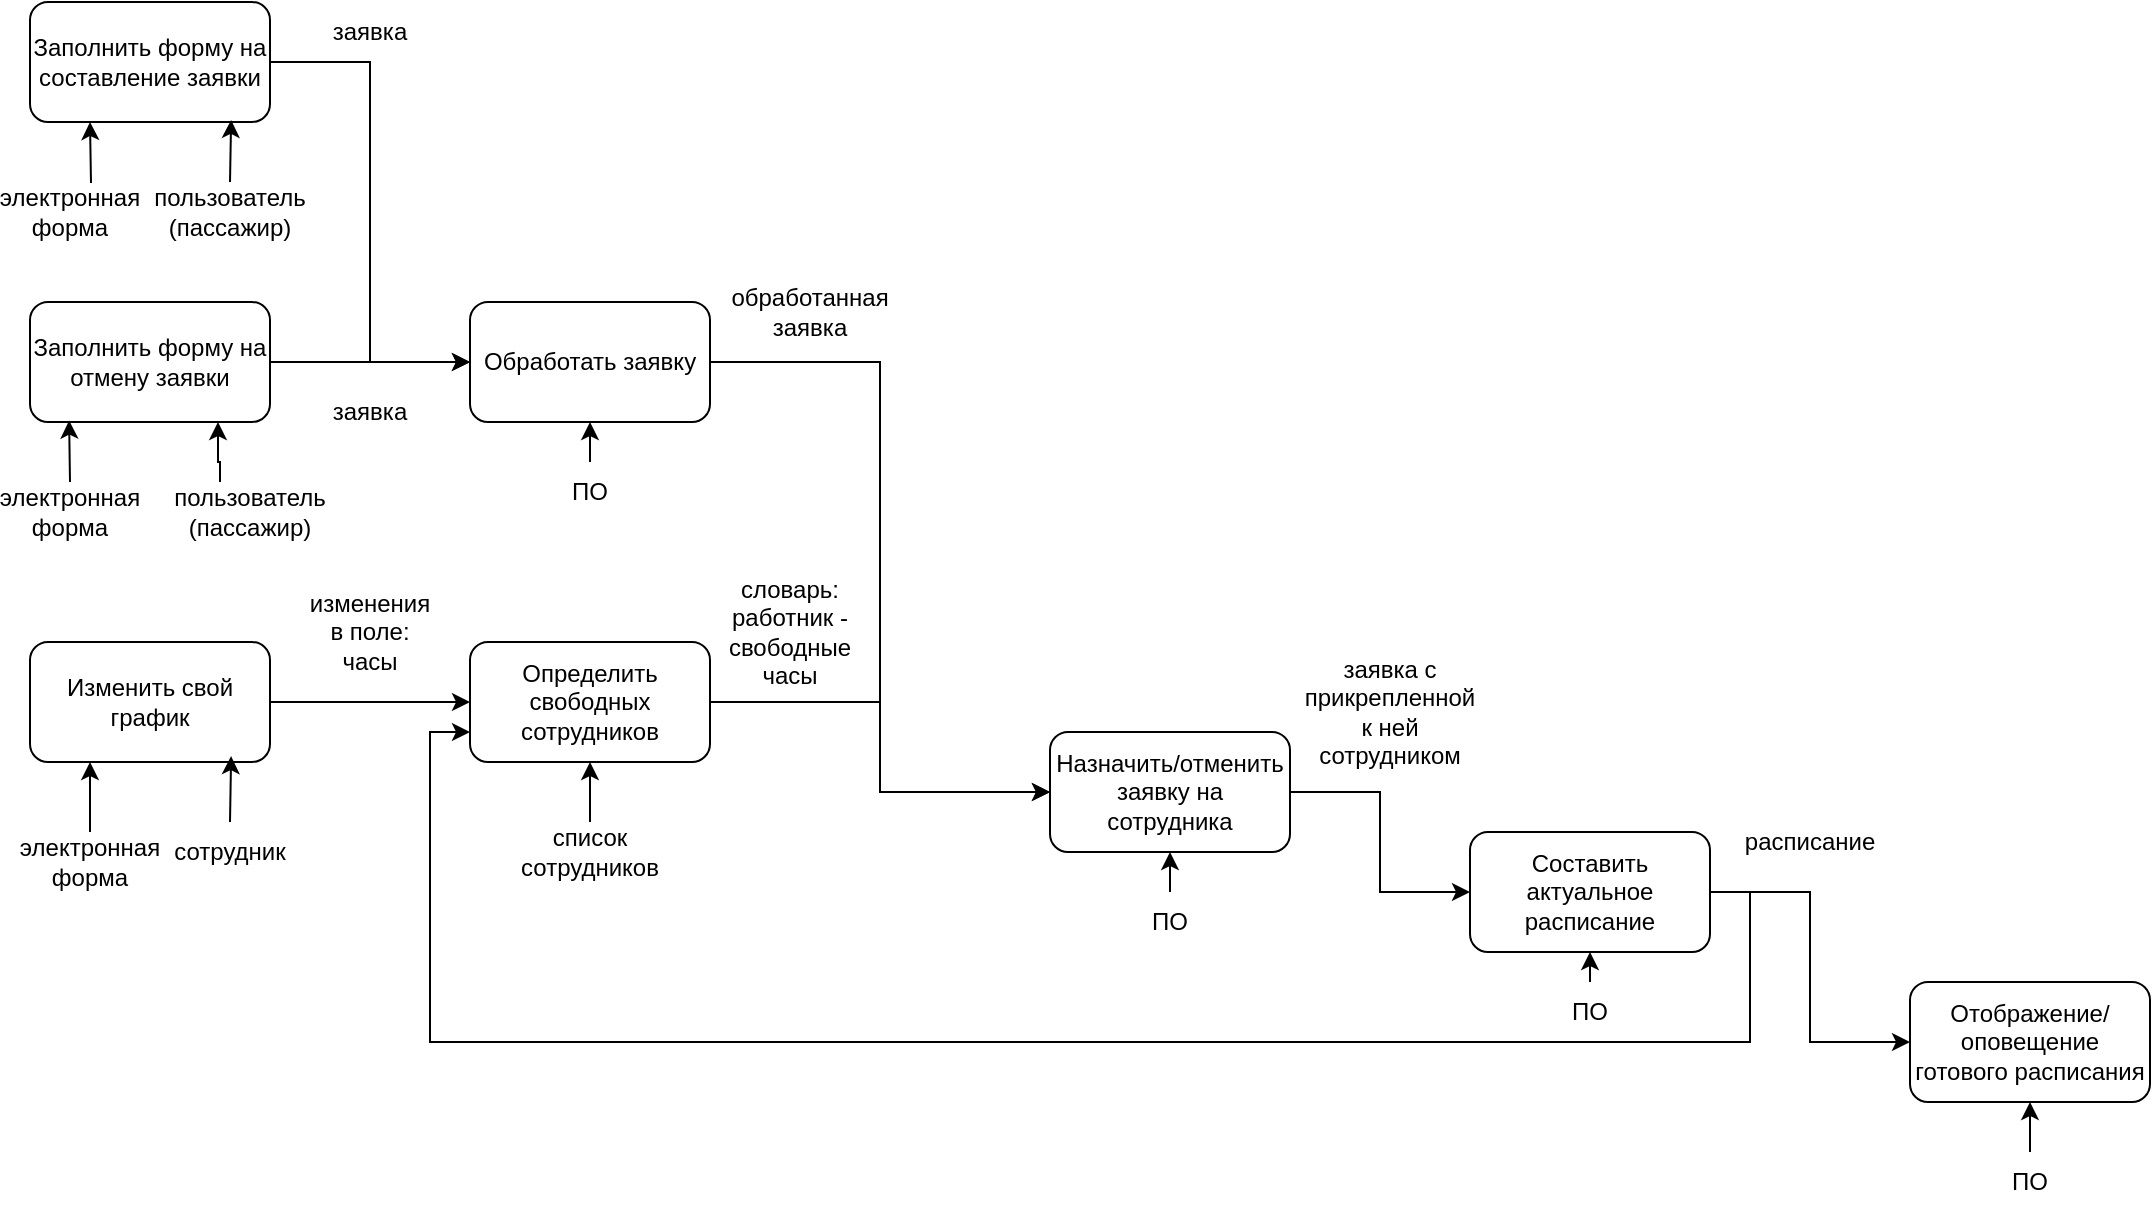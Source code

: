 <mxfile version="24.7.17">
  <diagram name="Страница — 1" id="0BWbeIZOzvrYTGuyBiQ_">
    <mxGraphModel dx="1537" dy="808" grid="1" gridSize="10" guides="1" tooltips="1" connect="1" arrows="1" fold="1" page="1" pageScale="1" pageWidth="827" pageHeight="1169" math="0" shadow="0">
      <root>
        <mxCell id="0" />
        <mxCell id="1" parent="0" />
        <mxCell id="D8Gry01iI4OsWeRALfT7-7" style="edgeStyle=orthogonalEdgeStyle;rounded=0;orthogonalLoop=1;jettySize=auto;html=1;exitX=1;exitY=0.5;exitDx=0;exitDy=0;entryX=0;entryY=0.5;entryDx=0;entryDy=0;" parent="1" source="D8Gry01iI4OsWeRALfT7-1" target="D8Gry01iI4OsWeRALfT7-4" edge="1">
          <mxGeometry relative="1" as="geometry" />
        </mxCell>
        <mxCell id="D8Gry01iI4OsWeRALfT7-1" value="Заполнить форму на составление заявки" style="rounded=1;whiteSpace=wrap;html=1;" parent="1" vertex="1">
          <mxGeometry x="80" y="80" width="120" height="60" as="geometry" />
        </mxCell>
        <mxCell id="D8Gry01iI4OsWeRALfT7-2" value="пользователь (пассажир)" style="text;html=1;align=center;verticalAlign=middle;whiteSpace=wrap;rounded=0;" parent="1" vertex="1">
          <mxGeometry x="150" y="170" width="60" height="30" as="geometry" />
        </mxCell>
        <mxCell id="07kaSCb7XOvTgPHqQ_OD-21" style="edgeStyle=orthogonalEdgeStyle;rounded=0;orthogonalLoop=1;jettySize=auto;html=1;exitX=1;exitY=0.5;exitDx=0;exitDy=0;entryX=0;entryY=0.5;entryDx=0;entryDy=0;" edge="1" parent="1" source="D8Gry01iI4OsWeRALfT7-4" target="D8Gry01iI4OsWeRALfT7-5">
          <mxGeometry relative="1" as="geometry" />
        </mxCell>
        <mxCell id="D8Gry01iI4OsWeRALfT7-4" value="Обработать заявку&lt;span style=&quot;color: rgba(0, 0, 0, 0); font-family: monospace; font-size: 0px; text-align: start; text-wrap: nowrap;&quot;&gt;%3CmxGraphModel%3E%3Croot%3E%3CmxCell%20id%3D%220%22%2F%3E%3CmxCell%20id%3D%221%22%20parent%3D%220%22%2F%3E%3CmxCell%20id%3D%222%22%20value%3D%22%D0%97%D0%B0%D0%BF%D0%BE%D0%BB%D0%BD%D0%B8%D1%82%D1%8C%20%D1%84%D0%BE%D1%80%D0%BC%D1%83%20%D0%B7%D0%B0%D1%8F%D0%B2%D0%BA%D0%B8%22%20style%3D%22rounded%3D1%3BwhiteSpace%3Dwrap%3Bhtml%3D1%3B%22%20vertex%3D%221%22%20parent%3D%221%22%3E%3CmxGeometry%20x%3D%2280%22%20y%3D%2280%22%20width%3D%22120%22%20height%3D%2260%22%20as%3D%22geometry%22%2F%3E%3C%2FmxCell%3E%3C%2Froot%3E%3C%2FmxGraphModel%3E&lt;/span&gt;" style="rounded=1;whiteSpace=wrap;html=1;" parent="1" vertex="1">
          <mxGeometry x="300" y="230" width="120" height="60" as="geometry" />
        </mxCell>
        <mxCell id="07kaSCb7XOvTgPHqQ_OD-19" style="edgeStyle=orthogonalEdgeStyle;rounded=0;orthogonalLoop=1;jettySize=auto;html=1;exitX=1;exitY=0.5;exitDx=0;exitDy=0;entryX=0;entryY=0.5;entryDx=0;entryDy=0;" edge="1" parent="1" source="D8Gry01iI4OsWeRALfT7-5" target="D8Gry01iI4OsWeRALfT7-10">
          <mxGeometry relative="1" as="geometry" />
        </mxCell>
        <mxCell id="D8Gry01iI4OsWeRALfT7-5" value="Назначить/отменить заявку на сотрудника" style="rounded=1;whiteSpace=wrap;html=1;" parent="1" vertex="1">
          <mxGeometry x="590" y="445" width="120" height="60" as="geometry" />
        </mxCell>
        <mxCell id="07kaSCb7XOvTgPHqQ_OD-20" style="edgeStyle=orthogonalEdgeStyle;rounded=0;orthogonalLoop=1;jettySize=auto;html=1;exitX=1;exitY=0.5;exitDx=0;exitDy=0;entryX=0;entryY=0.5;entryDx=0;entryDy=0;" edge="1" parent="1" source="D8Gry01iI4OsWeRALfT7-6" target="D8Gry01iI4OsWeRALfT7-5">
          <mxGeometry relative="1" as="geometry" />
        </mxCell>
        <mxCell id="D8Gry01iI4OsWeRALfT7-6" value="Определить свободных сотрудников" style="rounded=1;whiteSpace=wrap;html=1;" parent="1" vertex="1">
          <mxGeometry x="300" y="400" width="120" height="60" as="geometry" />
        </mxCell>
        <mxCell id="07kaSCb7XOvTgPHqQ_OD-25" style="edgeStyle=orthogonalEdgeStyle;rounded=0;orthogonalLoop=1;jettySize=auto;html=1;exitX=1;exitY=0.5;exitDx=0;exitDy=0;entryX=0;entryY=0.5;entryDx=0;entryDy=0;" edge="1" parent="1" source="D8Gry01iI4OsWeRALfT7-10" target="D8Gry01iI4OsWeRALfT7-12">
          <mxGeometry relative="1" as="geometry" />
        </mxCell>
        <mxCell id="07kaSCb7XOvTgPHqQ_OD-31" style="edgeStyle=orthogonalEdgeStyle;rounded=0;orthogonalLoop=1;jettySize=auto;html=1;exitX=1;exitY=0.5;exitDx=0;exitDy=0;entryX=0;entryY=0.75;entryDx=0;entryDy=0;" edge="1" parent="1" source="D8Gry01iI4OsWeRALfT7-10" target="D8Gry01iI4OsWeRALfT7-6">
          <mxGeometry relative="1" as="geometry">
            <Array as="points">
              <mxPoint x="940" y="525" />
              <mxPoint x="940" y="600" />
              <mxPoint x="280" y="600" />
              <mxPoint x="280" y="445" />
            </Array>
          </mxGeometry>
        </mxCell>
        <mxCell id="D8Gry01iI4OsWeRALfT7-10" value="Составить актуальное расписание" style="rounded=1;whiteSpace=wrap;html=1;" parent="1" vertex="1">
          <mxGeometry x="800" y="495" width="120" height="60" as="geometry" />
        </mxCell>
        <mxCell id="D8Gry01iI4OsWeRALfT7-12" value="Отображение/оповещение готового расписания" style="rounded=1;whiteSpace=wrap;html=1;" parent="1" vertex="1">
          <mxGeometry x="1020" y="570" width="120" height="60" as="geometry" />
        </mxCell>
        <mxCell id="D8Gry01iI4OsWeRALfT7-13" value="заявка" style="text;html=1;align=center;verticalAlign=middle;whiteSpace=wrap;rounded=0;" parent="1" vertex="1">
          <mxGeometry x="220" y="80" width="60" height="30" as="geometry" />
        </mxCell>
        <mxCell id="D8Gry01iI4OsWeRALfT7-14" value="обработанная заявка" style="text;html=1;align=center;verticalAlign=middle;whiteSpace=wrap;rounded=0;" parent="1" vertex="1">
          <mxGeometry x="440" y="220" width="60" height="30" as="geometry" />
        </mxCell>
        <mxCell id="D8Gry01iI4OsWeRALfT7-15" value="словарь: работник - свободные часы" style="text;html=1;align=center;verticalAlign=middle;whiteSpace=wrap;rounded=0;" parent="1" vertex="1">
          <mxGeometry x="430" y="380" width="60" height="30" as="geometry" />
        </mxCell>
        <mxCell id="D8Gry01iI4OsWeRALfT7-17" value="заявка с прикрепленной к ней сотрудником" style="text;html=1;align=center;verticalAlign=middle;whiteSpace=wrap;rounded=0;" parent="1" vertex="1">
          <mxGeometry x="730" y="420" width="60" height="30" as="geometry" />
        </mxCell>
        <mxCell id="D8Gry01iI4OsWeRALfT7-58" style="edgeStyle=orthogonalEdgeStyle;rounded=0;orthogonalLoop=1;jettySize=auto;html=1;exitX=0.5;exitY=0;exitDx=0;exitDy=0;entryX=0.5;entryY=1;entryDx=0;entryDy=0;" parent="1" source="D8Gry01iI4OsWeRALfT7-18" target="D8Gry01iI4OsWeRALfT7-4" edge="1">
          <mxGeometry relative="1" as="geometry" />
        </mxCell>
        <mxCell id="D8Gry01iI4OsWeRALfT7-18" value="ПО" style="text;html=1;align=center;verticalAlign=middle;whiteSpace=wrap;rounded=0;" parent="1" vertex="1">
          <mxGeometry x="330" y="310" width="60" height="30" as="geometry" />
        </mxCell>
        <mxCell id="D8Gry01iI4OsWeRALfT7-22" style="edgeStyle=orthogonalEdgeStyle;rounded=0;orthogonalLoop=1;jettySize=auto;html=1;exitX=0.5;exitY=0;exitDx=0;exitDy=0;entryX=0.5;entryY=1;entryDx=0;entryDy=0;" parent="1" source="D8Gry01iI4OsWeRALfT7-21" target="D8Gry01iI4OsWeRALfT7-5" edge="1">
          <mxGeometry relative="1" as="geometry" />
        </mxCell>
        <mxCell id="D8Gry01iI4OsWeRALfT7-21" value="ПО" style="text;html=1;align=center;verticalAlign=middle;whiteSpace=wrap;rounded=0;" parent="1" vertex="1">
          <mxGeometry x="620" y="525" width="60" height="30" as="geometry" />
        </mxCell>
        <mxCell id="D8Gry01iI4OsWeRALfT7-24" style="edgeStyle=orthogonalEdgeStyle;rounded=0;orthogonalLoop=1;jettySize=auto;html=1;exitX=0.5;exitY=0;exitDx=0;exitDy=0;entryX=0.5;entryY=1;entryDx=0;entryDy=0;" parent="1" source="D8Gry01iI4OsWeRALfT7-23" target="D8Gry01iI4OsWeRALfT7-10" edge="1">
          <mxGeometry relative="1" as="geometry" />
        </mxCell>
        <mxCell id="D8Gry01iI4OsWeRALfT7-23" value="ПО" style="text;html=1;align=center;verticalAlign=middle;whiteSpace=wrap;rounded=0;" parent="1" vertex="1">
          <mxGeometry x="830" y="570" width="60" height="30" as="geometry" />
        </mxCell>
        <mxCell id="07kaSCb7XOvTgPHqQ_OD-32" style="edgeStyle=orthogonalEdgeStyle;rounded=0;orthogonalLoop=1;jettySize=auto;html=1;exitX=0.5;exitY=0;exitDx=0;exitDy=0;entryX=0.5;entryY=1;entryDx=0;entryDy=0;" edge="1" parent="1" source="D8Gry01iI4OsWeRALfT7-25" target="D8Gry01iI4OsWeRALfT7-6">
          <mxGeometry relative="1" as="geometry" />
        </mxCell>
        <mxCell id="D8Gry01iI4OsWeRALfT7-25" value="список сотрудников" style="text;html=1;align=center;verticalAlign=middle;whiteSpace=wrap;rounded=0;" parent="1" vertex="1">
          <mxGeometry x="330" y="490" width="60" height="30" as="geometry" />
        </mxCell>
        <mxCell id="D8Gry01iI4OsWeRALfT7-28" value="расписание" style="text;html=1;align=center;verticalAlign=middle;whiteSpace=wrap;rounded=0;" parent="1" vertex="1">
          <mxGeometry x="940" y="485" width="60" height="30" as="geometry" />
        </mxCell>
        <mxCell id="D8Gry01iI4OsWeRALfT7-37" style="edgeStyle=orthogonalEdgeStyle;rounded=0;orthogonalLoop=1;jettySize=auto;html=1;exitX=0.5;exitY=0;exitDx=0;exitDy=0;entryX=0.5;entryY=1;entryDx=0;entryDy=0;" parent="1" source="D8Gry01iI4OsWeRALfT7-36" target="D8Gry01iI4OsWeRALfT7-12" edge="1">
          <mxGeometry relative="1" as="geometry" />
        </mxCell>
        <mxCell id="D8Gry01iI4OsWeRALfT7-36" value="ПО" style="text;html=1;align=center;verticalAlign=middle;whiteSpace=wrap;rounded=0;" parent="1" vertex="1">
          <mxGeometry x="1050" y="655" width="60" height="30" as="geometry" />
        </mxCell>
        <mxCell id="07kaSCb7XOvTgPHqQ_OD-17" style="edgeStyle=orthogonalEdgeStyle;rounded=0;orthogonalLoop=1;jettySize=auto;html=1;exitX=1;exitY=0.5;exitDx=0;exitDy=0;entryX=0;entryY=0.5;entryDx=0;entryDy=0;" edge="1" parent="1" source="D8Gry01iI4OsWeRALfT7-38" target="D8Gry01iI4OsWeRALfT7-6">
          <mxGeometry relative="1" as="geometry" />
        </mxCell>
        <mxCell id="D8Gry01iI4OsWeRALfT7-38" value="Изменить свой график" style="rounded=1;whiteSpace=wrap;html=1;" parent="1" vertex="1">
          <mxGeometry x="80" y="400" width="120" height="60" as="geometry" />
        </mxCell>
        <mxCell id="D8Gry01iI4OsWeRALfT7-43" value="сотрудник" style="text;html=1;align=center;verticalAlign=middle;whiteSpace=wrap;rounded=0;" parent="1" vertex="1">
          <mxGeometry x="150" y="490" width="60" height="30" as="geometry" />
        </mxCell>
        <mxCell id="D8Gry01iI4OsWeRALfT7-48" value="изменения в поле: часы" style="text;html=1;align=center;verticalAlign=middle;whiteSpace=wrap;rounded=0;" parent="1" vertex="1">
          <mxGeometry x="220" y="380" width="60" height="30" as="geometry" />
        </mxCell>
        <mxCell id="07kaSCb7XOvTgPHqQ_OD-8" style="edgeStyle=orthogonalEdgeStyle;rounded=0;orthogonalLoop=1;jettySize=auto;html=1;exitX=1;exitY=0.5;exitDx=0;exitDy=0;entryX=0;entryY=0.5;entryDx=0;entryDy=0;" edge="1" parent="1" source="D8Gry01iI4OsWeRALfT7-50" target="D8Gry01iI4OsWeRALfT7-4">
          <mxGeometry relative="1" as="geometry" />
        </mxCell>
        <mxCell id="D8Gry01iI4OsWeRALfT7-50" value="Заполнить форму на отмену заявки" style="rounded=1;whiteSpace=wrap;html=1;" parent="1" vertex="1">
          <mxGeometry x="80" y="230" width="120" height="60" as="geometry" />
        </mxCell>
        <mxCell id="D8Gry01iI4OsWeRALfT7-54" style="edgeStyle=orthogonalEdgeStyle;rounded=0;orthogonalLoop=1;jettySize=auto;html=1;exitX=0.5;exitY=0;exitDx=0;exitDy=0;entryX=0.5;entryY=1;entryDx=0;entryDy=0;" parent="1" target="D8Gry01iI4OsWeRALfT7-50" edge="1">
          <mxGeometry relative="1" as="geometry">
            <mxPoint x="140" y="290" as="sourcePoint" />
          </mxGeometry>
        </mxCell>
        <mxCell id="D8Gry01iI4OsWeRALfT7-52" value="пользователь (пассажир)" style="text;html=1;align=center;verticalAlign=middle;whiteSpace=wrap;rounded=0;" parent="1" vertex="1">
          <mxGeometry x="160" y="320" width="60" height="30" as="geometry" />
        </mxCell>
        <mxCell id="D8Gry01iI4OsWeRALfT7-59" value="заявка" style="text;html=1;align=center;verticalAlign=middle;whiteSpace=wrap;rounded=0;" parent="1" vertex="1">
          <mxGeometry x="220" y="270" width="60" height="30" as="geometry" />
        </mxCell>
        <mxCell id="07kaSCb7XOvTgPHqQ_OD-7" style="edgeStyle=orthogonalEdgeStyle;rounded=0;orthogonalLoop=1;jettySize=auto;html=1;exitX=0.675;exitY=0.016;exitDx=0;exitDy=0;entryX=0.25;entryY=1;entryDx=0;entryDy=0;exitPerimeter=0;" edge="1" parent="1" source="07kaSCb7XOvTgPHqQ_OD-2" target="D8Gry01iI4OsWeRALfT7-1">
          <mxGeometry relative="1" as="geometry" />
        </mxCell>
        <mxCell id="07kaSCb7XOvTgPHqQ_OD-2" value="электронная форма" style="text;html=1;align=center;verticalAlign=middle;whiteSpace=wrap;rounded=0;" vertex="1" parent="1">
          <mxGeometry x="70" y="170" width="60" height="30" as="geometry" />
        </mxCell>
        <mxCell id="07kaSCb7XOvTgPHqQ_OD-5" style="edgeStyle=orthogonalEdgeStyle;rounded=0;orthogonalLoop=1;jettySize=auto;html=1;exitX=0.5;exitY=0;exitDx=0;exitDy=0;entryX=0.838;entryY=0.983;entryDx=0;entryDy=0;entryPerimeter=0;" edge="1" parent="1" source="D8Gry01iI4OsWeRALfT7-2" target="D8Gry01iI4OsWeRALfT7-1">
          <mxGeometry relative="1" as="geometry" />
        </mxCell>
        <mxCell id="07kaSCb7XOvTgPHqQ_OD-9" value="электронная форма" style="text;html=1;align=center;verticalAlign=middle;whiteSpace=wrap;rounded=0;" vertex="1" parent="1">
          <mxGeometry x="70" y="320" width="60" height="30" as="geometry" />
        </mxCell>
        <mxCell id="07kaSCb7XOvTgPHqQ_OD-12" style="edgeStyle=orthogonalEdgeStyle;rounded=0;orthogonalLoop=1;jettySize=auto;html=1;exitX=0.25;exitY=0;exitDx=0;exitDy=0;" edge="1" parent="1" source="D8Gry01iI4OsWeRALfT7-52">
          <mxGeometry relative="1" as="geometry">
            <mxPoint x="174" y="290" as="targetPoint" />
            <Array as="points">
              <mxPoint x="174" y="310" />
            </Array>
          </mxGeometry>
        </mxCell>
        <mxCell id="07kaSCb7XOvTgPHqQ_OD-13" style="edgeStyle=orthogonalEdgeStyle;rounded=0;orthogonalLoop=1;jettySize=auto;html=1;exitX=0.5;exitY=0;exitDx=0;exitDy=0;entryX=0.163;entryY=0.988;entryDx=0;entryDy=0;entryPerimeter=0;" edge="1" parent="1" source="07kaSCb7XOvTgPHqQ_OD-9" target="D8Gry01iI4OsWeRALfT7-50">
          <mxGeometry relative="1" as="geometry" />
        </mxCell>
        <mxCell id="07kaSCb7XOvTgPHqQ_OD-16" style="edgeStyle=orthogonalEdgeStyle;rounded=0;orthogonalLoop=1;jettySize=auto;html=1;exitX=0.5;exitY=0;exitDx=0;exitDy=0;entryX=0.25;entryY=1;entryDx=0;entryDy=0;" edge="1" parent="1" source="07kaSCb7XOvTgPHqQ_OD-14" target="D8Gry01iI4OsWeRALfT7-38">
          <mxGeometry relative="1" as="geometry" />
        </mxCell>
        <mxCell id="07kaSCb7XOvTgPHqQ_OD-14" value="электронная форма" style="text;html=1;align=center;verticalAlign=middle;whiteSpace=wrap;rounded=0;" vertex="1" parent="1">
          <mxGeometry x="80" y="495" width="60" height="30" as="geometry" />
        </mxCell>
        <mxCell id="07kaSCb7XOvTgPHqQ_OD-15" style="edgeStyle=orthogonalEdgeStyle;rounded=0;orthogonalLoop=1;jettySize=auto;html=1;exitX=0.5;exitY=0;exitDx=0;exitDy=0;entryX=0.838;entryY=0.951;entryDx=0;entryDy=0;entryPerimeter=0;" edge="1" parent="1" source="D8Gry01iI4OsWeRALfT7-43" target="D8Gry01iI4OsWeRALfT7-38">
          <mxGeometry relative="1" as="geometry" />
        </mxCell>
      </root>
    </mxGraphModel>
  </diagram>
</mxfile>
